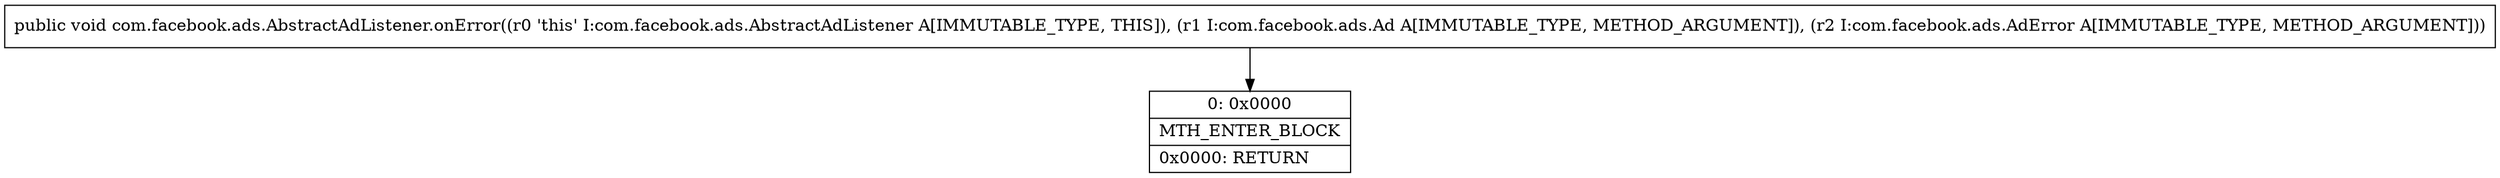 digraph "CFG forcom.facebook.ads.AbstractAdListener.onError(Lcom\/facebook\/ads\/Ad;Lcom\/facebook\/ads\/AdError;)V" {
Node_0 [shape=record,label="{0\:\ 0x0000|MTH_ENTER_BLOCK\l|0x0000: RETURN   \l}"];
MethodNode[shape=record,label="{public void com.facebook.ads.AbstractAdListener.onError((r0 'this' I:com.facebook.ads.AbstractAdListener A[IMMUTABLE_TYPE, THIS]), (r1 I:com.facebook.ads.Ad A[IMMUTABLE_TYPE, METHOD_ARGUMENT]), (r2 I:com.facebook.ads.AdError A[IMMUTABLE_TYPE, METHOD_ARGUMENT])) }"];
MethodNode -> Node_0;
}

